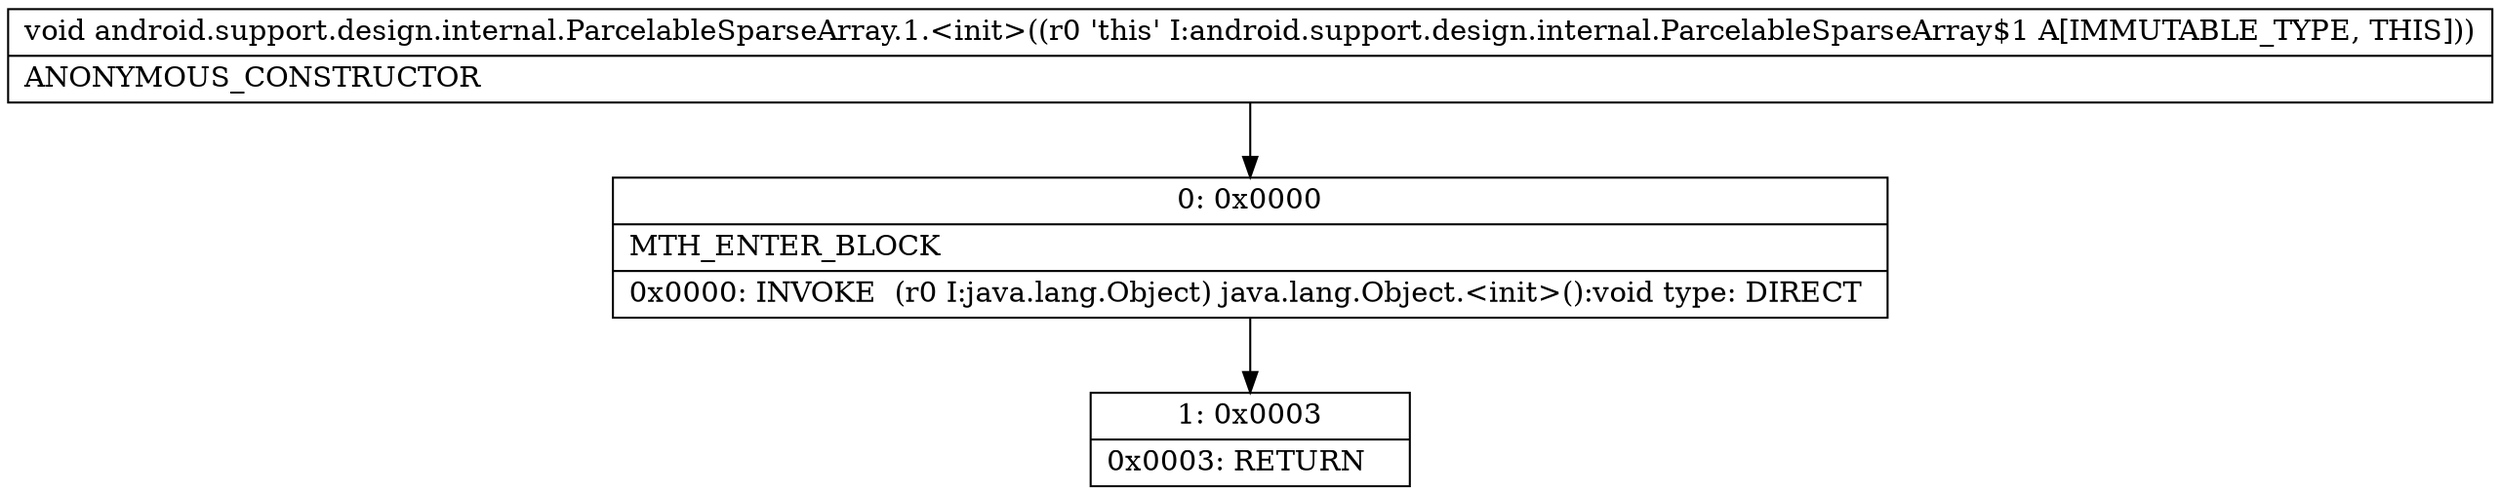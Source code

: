 digraph "CFG forandroid.support.design.internal.ParcelableSparseArray.1.\<init\>()V" {
Node_0 [shape=record,label="{0\:\ 0x0000|MTH_ENTER_BLOCK\l|0x0000: INVOKE  (r0 I:java.lang.Object) java.lang.Object.\<init\>():void type: DIRECT \l}"];
Node_1 [shape=record,label="{1\:\ 0x0003|0x0003: RETURN   \l}"];
MethodNode[shape=record,label="{void android.support.design.internal.ParcelableSparseArray.1.\<init\>((r0 'this' I:android.support.design.internal.ParcelableSparseArray$1 A[IMMUTABLE_TYPE, THIS]))  | ANONYMOUS_CONSTRUCTOR\l}"];
MethodNode -> Node_0;
Node_0 -> Node_1;
}

